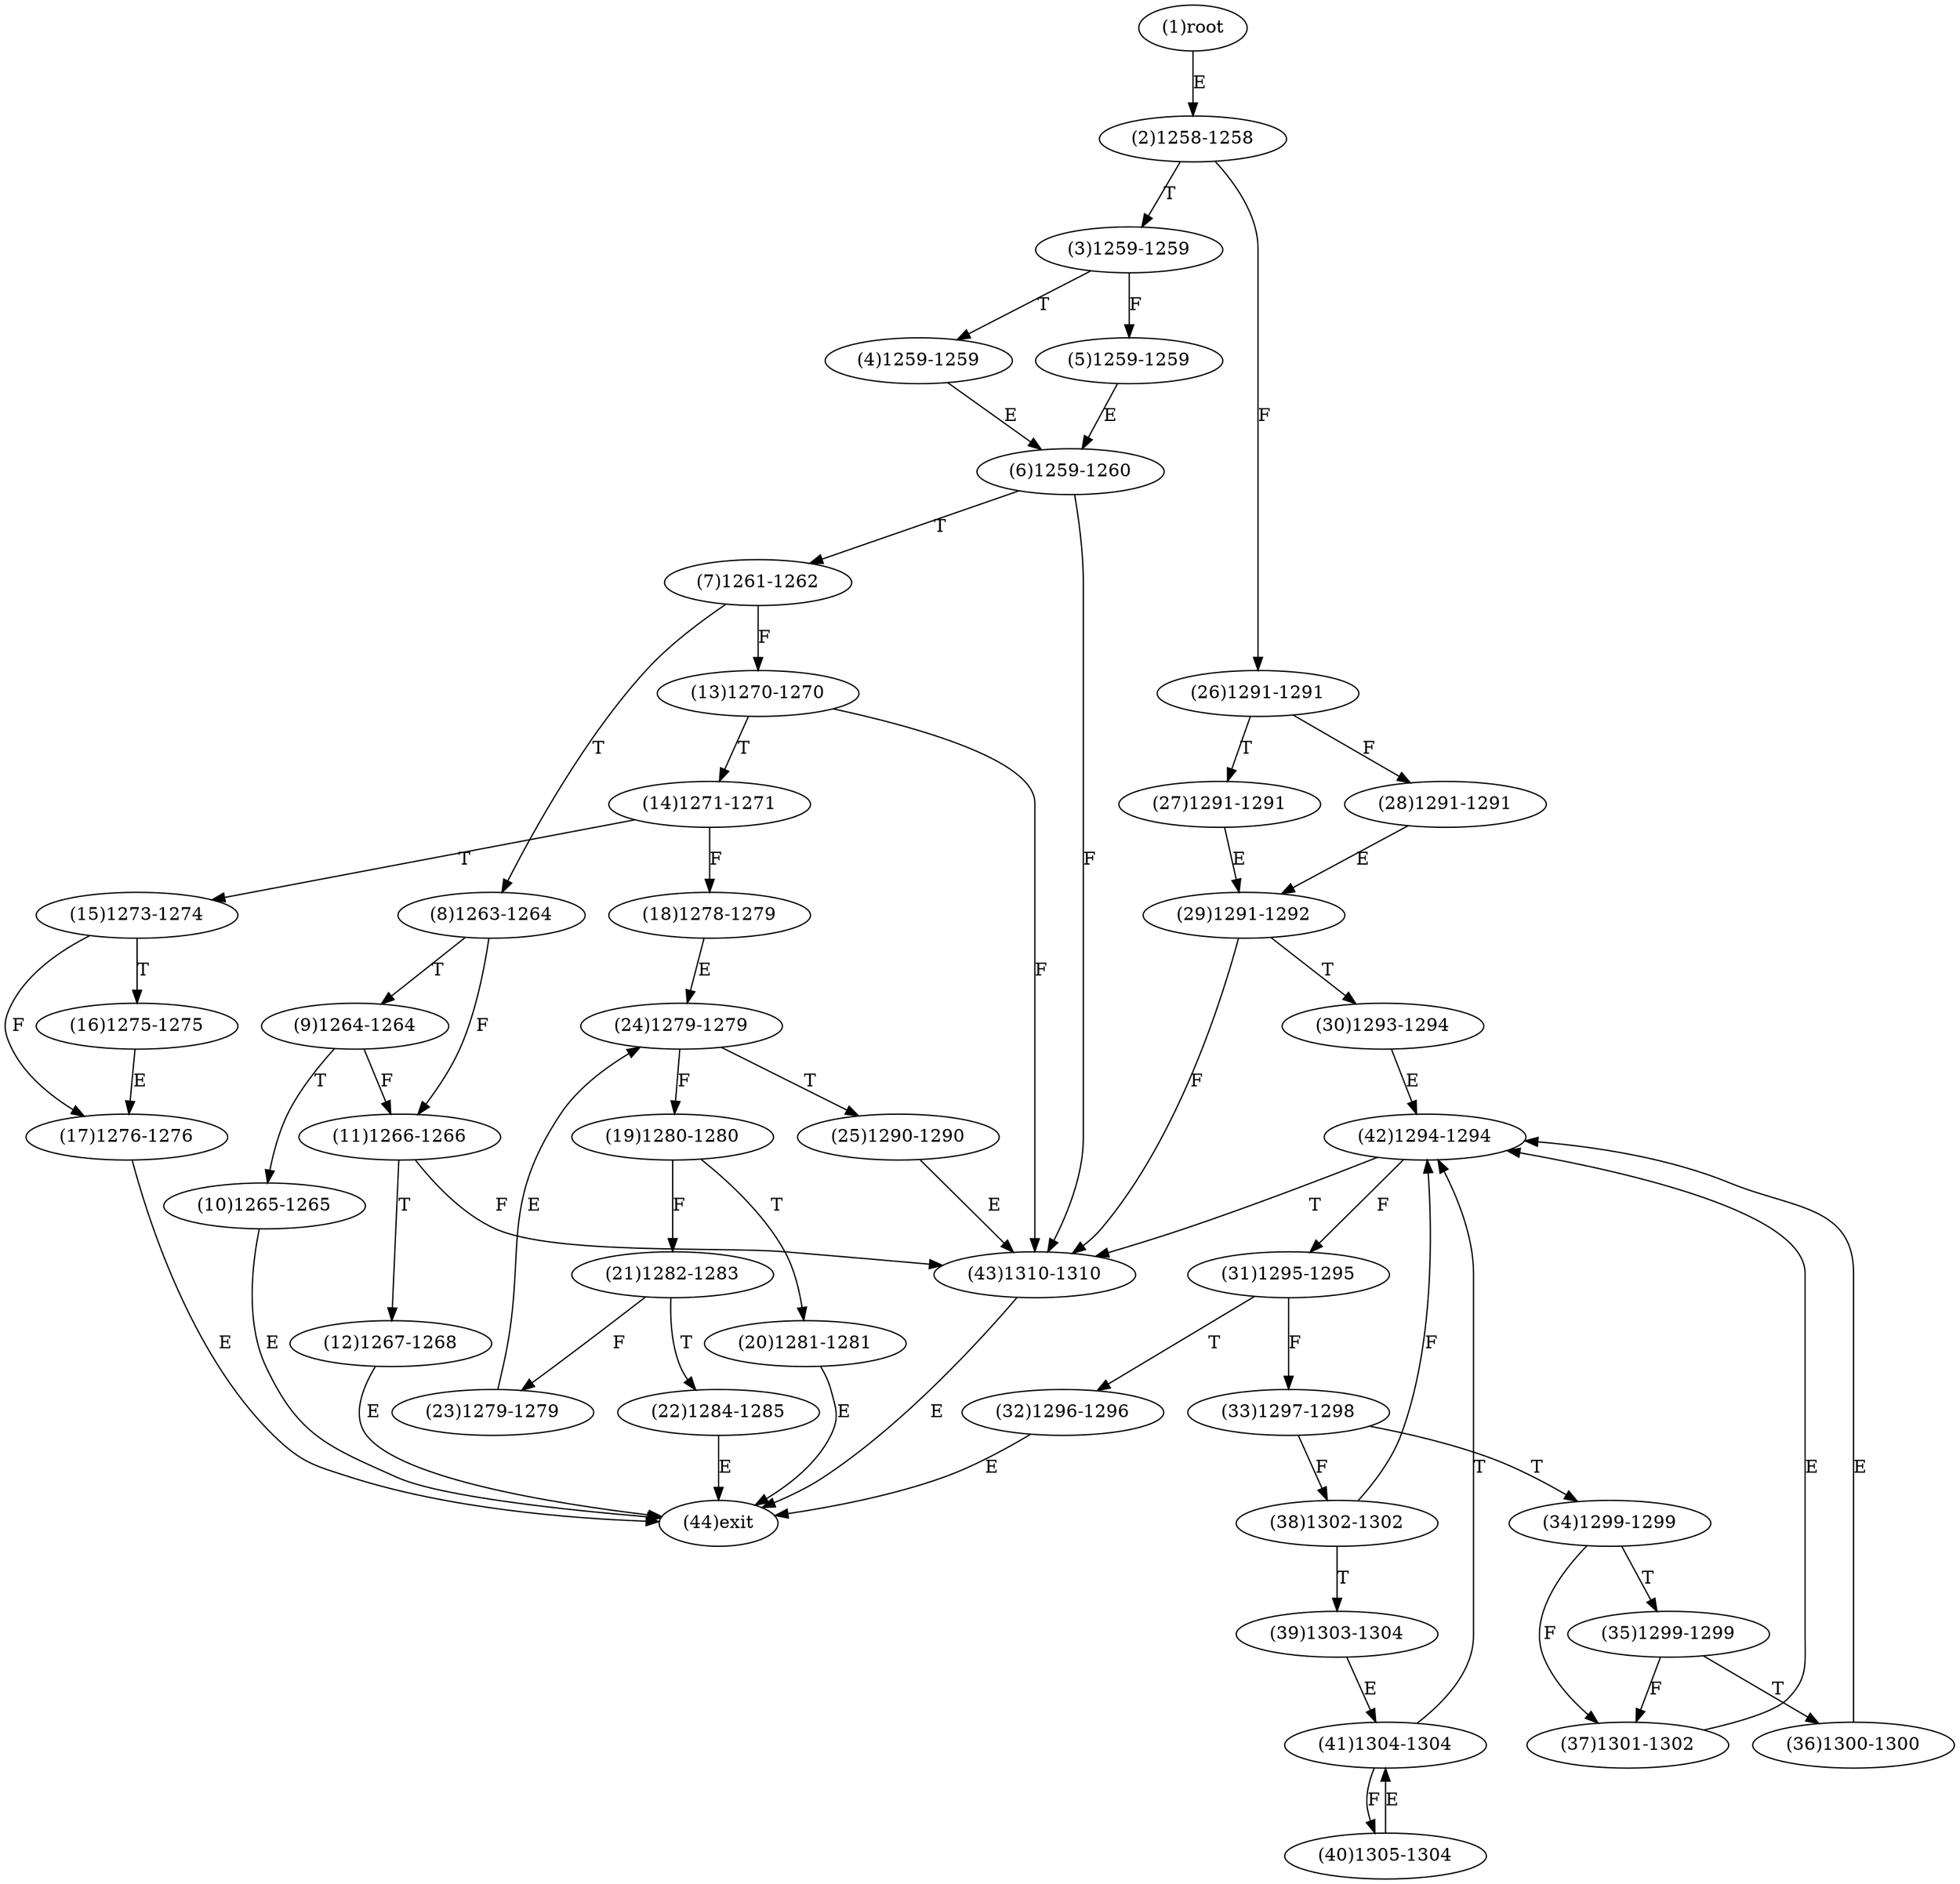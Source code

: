 digraph "" { 
1[ label="(1)root"];
2[ label="(2)1258-1258"];
3[ label="(3)1259-1259"];
4[ label="(4)1259-1259"];
5[ label="(5)1259-1259"];
6[ label="(6)1259-1260"];
7[ label="(7)1261-1262"];
8[ label="(8)1263-1264"];
9[ label="(9)1264-1264"];
10[ label="(10)1265-1265"];
11[ label="(11)1266-1266"];
12[ label="(12)1267-1268"];
13[ label="(13)1270-1270"];
14[ label="(14)1271-1271"];
15[ label="(15)1273-1274"];
17[ label="(17)1276-1276"];
16[ label="(16)1275-1275"];
19[ label="(19)1280-1280"];
18[ label="(18)1278-1279"];
21[ label="(21)1282-1283"];
20[ label="(20)1281-1281"];
23[ label="(23)1279-1279"];
22[ label="(22)1284-1285"];
25[ label="(25)1290-1290"];
24[ label="(24)1279-1279"];
27[ label="(27)1291-1291"];
26[ label="(26)1291-1291"];
29[ label="(29)1291-1292"];
28[ label="(28)1291-1291"];
31[ label="(31)1295-1295"];
30[ label="(30)1293-1294"];
34[ label="(34)1299-1299"];
35[ label="(35)1299-1299"];
32[ label="(32)1296-1296"];
33[ label="(33)1297-1298"];
38[ label="(38)1302-1302"];
39[ label="(39)1303-1304"];
36[ label="(36)1300-1300"];
37[ label="(37)1301-1302"];
42[ label="(42)1294-1294"];
43[ label="(43)1310-1310"];
40[ label="(40)1305-1304"];
41[ label="(41)1304-1304"];
44[ label="(44)exit"];
1->2[ label="E"];
2->26[ label="F"];
2->3[ label="T"];
3->5[ label="F"];
3->4[ label="T"];
4->6[ label="E"];
5->6[ label="E"];
6->43[ label="F"];
6->7[ label="T"];
7->13[ label="F"];
7->8[ label="T"];
8->11[ label="F"];
8->9[ label="T"];
9->11[ label="F"];
9->10[ label="T"];
10->44[ label="E"];
11->43[ label="F"];
11->12[ label="T"];
12->44[ label="E"];
13->43[ label="F"];
13->14[ label="T"];
14->18[ label="F"];
14->15[ label="T"];
15->17[ label="F"];
15->16[ label="T"];
16->17[ label="E"];
17->44[ label="E"];
18->24[ label="E"];
19->21[ label="F"];
19->20[ label="T"];
20->44[ label="E"];
21->23[ label="F"];
21->22[ label="T"];
22->44[ label="E"];
23->24[ label="E"];
24->19[ label="F"];
24->25[ label="T"];
25->43[ label="E"];
26->28[ label="F"];
26->27[ label="T"];
27->29[ label="E"];
28->29[ label="E"];
29->43[ label="F"];
29->30[ label="T"];
30->42[ label="E"];
31->33[ label="F"];
31->32[ label="T"];
32->44[ label="E"];
33->38[ label="F"];
33->34[ label="T"];
34->37[ label="F"];
34->35[ label="T"];
35->37[ label="F"];
35->36[ label="T"];
36->42[ label="E"];
37->42[ label="E"];
38->42[ label="F"];
38->39[ label="T"];
39->41[ label="E"];
40->41[ label="E"];
41->40[ label="F"];
41->42[ label="T"];
42->31[ label="F"];
42->43[ label="T"];
43->44[ label="E"];
}